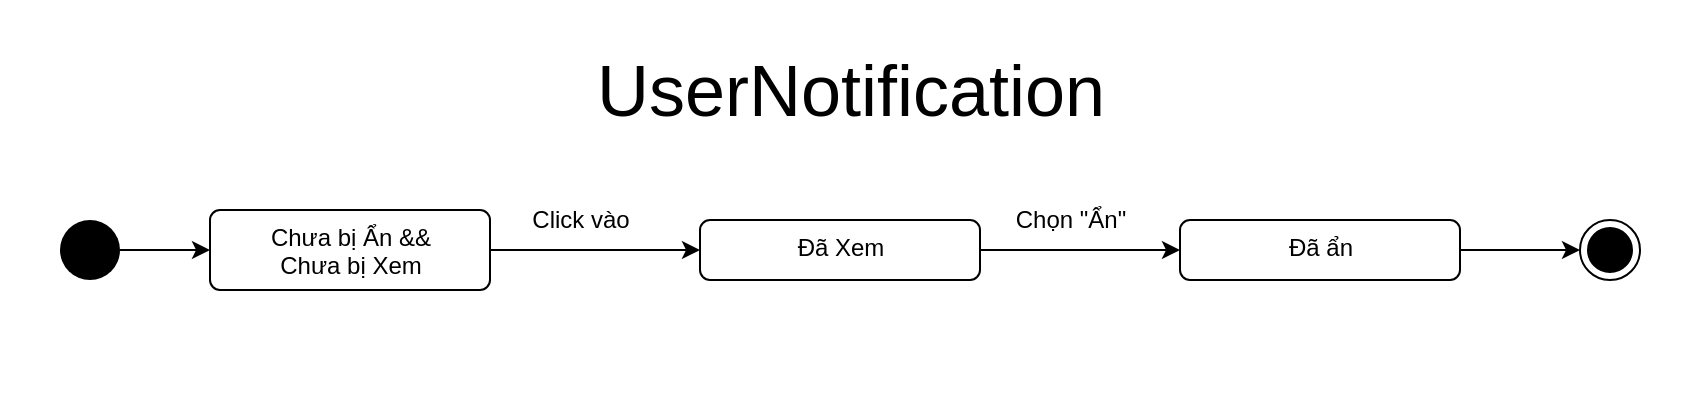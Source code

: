 <mxfile version="13.9.9" type="device"><diagram id="AvYJ51g3TfYV6zLn-kls" name="Page-1"><mxGraphModel dx="1865" dy="1749" grid="1" gridSize="10" guides="1" tooltips="1" connect="1" arrows="1" fold="1" page="1" pageScale="1" pageWidth="827" pageHeight="1169" math="0" shadow="0"><root><mxCell id="0"/><mxCell id="1" parent="0"/><mxCell id="u50XIv3UcbwI38wUe0t2-1" value="" style="rounded=0;whiteSpace=wrap;html=1;strokeColor=none;" parent="1" vertex="1"><mxGeometry x="-90" y="-80" width="850" height="200" as="geometry"/></mxCell><mxCell id="-gDtgNRb3pyXlBx8CkGa-8" style="edgeStyle=orthogonalEdgeStyle;rounded=0;orthogonalLoop=1;jettySize=auto;html=1;entryX=0;entryY=0.5;entryDx=0;entryDy=0;" edge="1" parent="1" source="3YWmeVObOPSd6eo7wQ3M-7" target="-gDtgNRb3pyXlBx8CkGa-7"><mxGeometry relative="1" as="geometry"/></mxCell><mxCell id="3YWmeVObOPSd6eo7wQ3M-7" value="Đã ẩn" style="html=1;align=center;verticalAlign=top;rounded=1;absoluteArcSize=1;arcSize=10;dashed=0;" parent="1" vertex="1"><mxGeometry x="500" y="30" width="140" height="30" as="geometry"/></mxCell><mxCell id="-gDtgNRb3pyXlBx8CkGa-10" style="edgeStyle=orthogonalEdgeStyle;rounded=0;orthogonalLoop=1;jettySize=auto;html=1;entryX=0;entryY=0.5;entryDx=0;entryDy=0;" edge="1" parent="1" source="KD7-biFV7sFt9sYgwgjD-1" target="-gDtgNRb3pyXlBx8CkGa-3"><mxGeometry relative="1" as="geometry"/></mxCell><mxCell id="KD7-biFV7sFt9sYgwgjD-1" value="&lt;font style=&quot;font-size: 12px&quot;&gt;Chưa bị Ẩn &amp;amp;&amp;amp;&lt;br&gt;Chưa bị Xem&lt;/font&gt;" style="html=1;align=center;verticalAlign=top;rounded=1;absoluteArcSize=1;arcSize=10;dashed=0;" parent="1" vertex="1"><mxGeometry x="15" y="25" width="140" height="40" as="geometry"/></mxCell><mxCell id="-gDtgNRb3pyXlBx8CkGa-9" style="edgeStyle=orthogonalEdgeStyle;rounded=0;orthogonalLoop=1;jettySize=auto;html=1;entryX=0;entryY=0.5;entryDx=0;entryDy=0;" edge="1" parent="1" source="-gDtgNRb3pyXlBx8CkGa-1" target="KD7-biFV7sFt9sYgwgjD-1"><mxGeometry relative="1" as="geometry"/></mxCell><mxCell id="-gDtgNRb3pyXlBx8CkGa-1" value="" style="ellipse;fillColor=#000000;strokeColor=none;" vertex="1" parent="1"><mxGeometry x="-60" y="30" width="30" height="30" as="geometry"/></mxCell><mxCell id="-gDtgNRb3pyXlBx8CkGa-2" value="&lt;font style=&quot;font-size: 36px&quot;&gt;UserNotification&lt;/font&gt;" style="text;html=1;align=center;verticalAlign=middle;resizable=0;points=[];autosize=1;" vertex="1" parent="1"><mxGeometry x="200" y="-50" width="270" height="30" as="geometry"/></mxCell><mxCell id="-gDtgNRb3pyXlBx8CkGa-5" style="edgeStyle=orthogonalEdgeStyle;rounded=0;orthogonalLoop=1;jettySize=auto;html=1;entryX=0;entryY=0.5;entryDx=0;entryDy=0;" edge="1" parent="1" source="-gDtgNRb3pyXlBx8CkGa-3" target="3YWmeVObOPSd6eo7wQ3M-7"><mxGeometry relative="1" as="geometry"/></mxCell><mxCell id="-gDtgNRb3pyXlBx8CkGa-3" value="Đã Xem" style="html=1;align=center;verticalAlign=top;rounded=1;absoluteArcSize=1;arcSize=10;dashed=0;" vertex="1" parent="1"><mxGeometry x="260" y="30" width="140" height="30" as="geometry"/></mxCell><mxCell id="-gDtgNRb3pyXlBx8CkGa-4" value="Click vào" style="text;html=1;align=center;verticalAlign=middle;resizable=0;points=[];autosize=1;" vertex="1" parent="1"><mxGeometry x="170" y="20" width="60" height="20" as="geometry"/></mxCell><mxCell id="-gDtgNRb3pyXlBx8CkGa-6" value="Chọn &quot;Ẩn&quot;" style="text;html=1;align=center;verticalAlign=middle;resizable=0;points=[];autosize=1;" vertex="1" parent="1"><mxGeometry x="410" y="20" width="70" height="20" as="geometry"/></mxCell><mxCell id="-gDtgNRb3pyXlBx8CkGa-7" value="" style="ellipse;html=1;shape=endState;fillColor=#000000;strokeColor=#000000;" vertex="1" parent="1"><mxGeometry x="700" y="30" width="30" height="30" as="geometry"/></mxCell></root></mxGraphModel></diagram></mxfile>